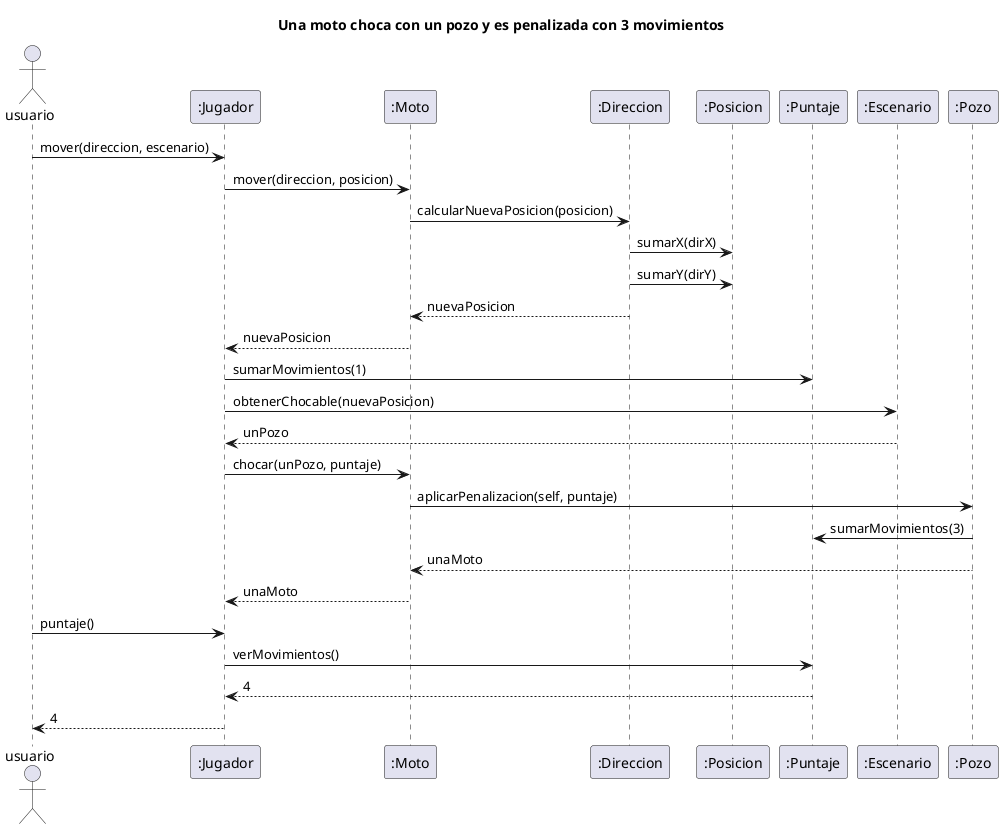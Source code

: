 @startuml
title Una moto choca con un pozo y es penalizada con 3 movimientos
Actor usuario

"usuario" -> ":Jugador": mover(direccion, escenario)
":Jugador" -> ":Moto": mover(direccion, posicion)
":Moto" -> ":Direccion": calcularNuevaPosicion(posicion)
":Direccion" -> ":Posicion": sumarX(dirX)
":Direccion" -> ":Posicion": sumarY(dirY)
":Direccion" --> ":Moto": nuevaPosicion
":Moto" --> ":Jugador": nuevaPosicion
":Jugador" -> ":Puntaje": sumarMovimientos(1)
":Jugador" -> ":Escenario": obtenerChocable(nuevaPosicion)
":Escenario" --> ":Jugador": unPozo
":Jugador" -> ":Moto": chocar(unPozo, puntaje)
":Moto" -> ":Pozo": aplicarPenalizacion(self, puntaje)
":Pozo" -> ":Puntaje" : sumarMovimientos(3)
":Pozo" --> ":Moto" : unaMoto
":Moto" --> ":Jugador" : unaMoto

"usuario" -> ":Jugador": puntaje()
":Jugador" -> ":Puntaje": verMovimientos()
return 4
":Jugador" --> "usuario" : 4

@enduml
